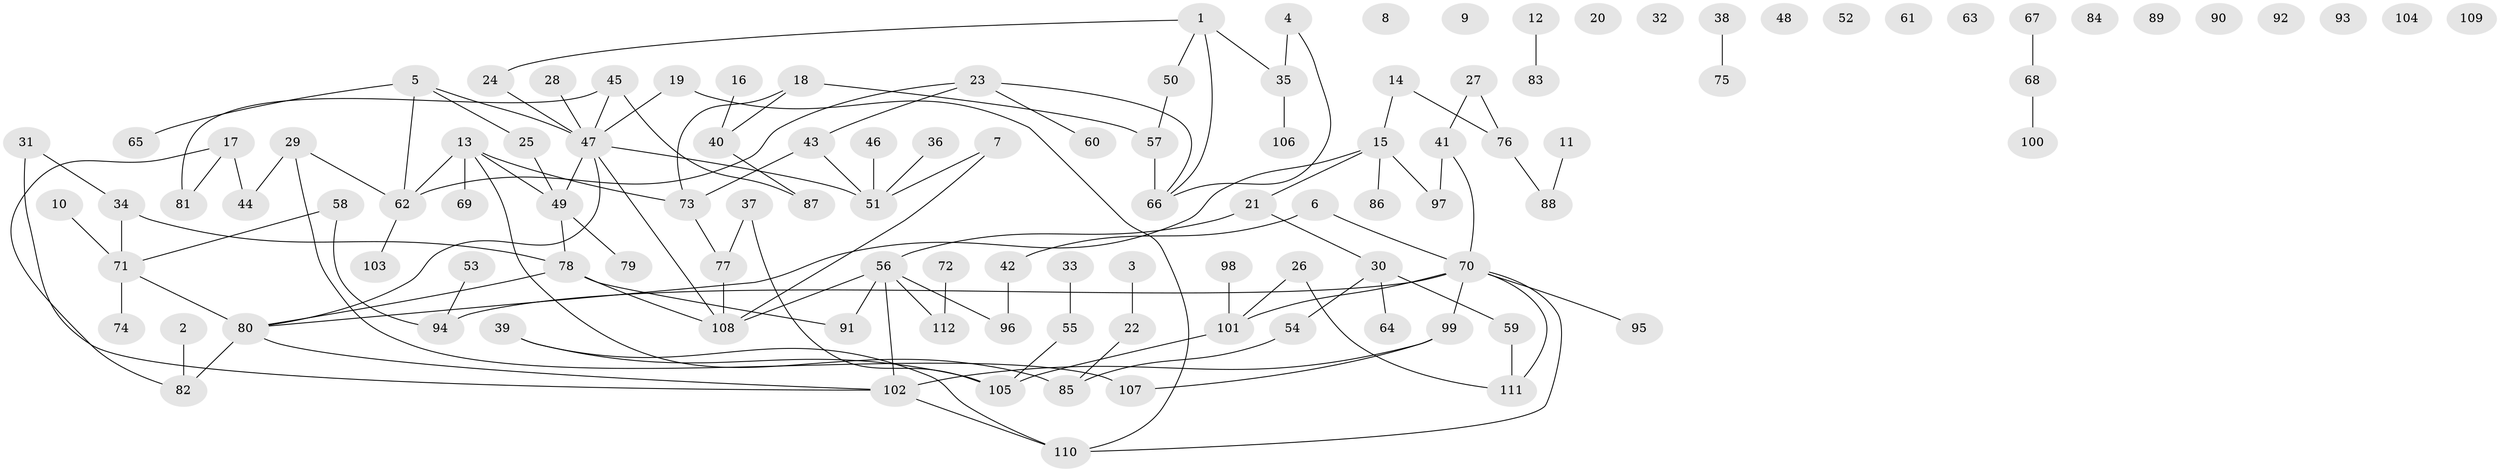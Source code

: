 // coarse degree distribution, {3: 0.3, 10: 0.025, 5: 0.05, 4: 0.125, 2: 0.15, 7: 0.025, 1: 0.225, 6: 0.075, 8: 0.025}
// Generated by graph-tools (version 1.1) at 2025/48/03/04/25 22:48:25]
// undirected, 112 vertices, 125 edges
graph export_dot {
  node [color=gray90,style=filled];
  1;
  2;
  3;
  4;
  5;
  6;
  7;
  8;
  9;
  10;
  11;
  12;
  13;
  14;
  15;
  16;
  17;
  18;
  19;
  20;
  21;
  22;
  23;
  24;
  25;
  26;
  27;
  28;
  29;
  30;
  31;
  32;
  33;
  34;
  35;
  36;
  37;
  38;
  39;
  40;
  41;
  42;
  43;
  44;
  45;
  46;
  47;
  48;
  49;
  50;
  51;
  52;
  53;
  54;
  55;
  56;
  57;
  58;
  59;
  60;
  61;
  62;
  63;
  64;
  65;
  66;
  67;
  68;
  69;
  70;
  71;
  72;
  73;
  74;
  75;
  76;
  77;
  78;
  79;
  80;
  81;
  82;
  83;
  84;
  85;
  86;
  87;
  88;
  89;
  90;
  91;
  92;
  93;
  94;
  95;
  96;
  97;
  98;
  99;
  100;
  101;
  102;
  103;
  104;
  105;
  106;
  107;
  108;
  109;
  110;
  111;
  112;
  1 -- 24;
  1 -- 35;
  1 -- 50;
  1 -- 66;
  2 -- 82;
  3 -- 22;
  4 -- 35;
  4 -- 66;
  5 -- 25;
  5 -- 47;
  5 -- 62;
  5 -- 65;
  6 -- 42;
  6 -- 70;
  7 -- 51;
  7 -- 108;
  10 -- 71;
  11 -- 88;
  12 -- 83;
  13 -- 49;
  13 -- 62;
  13 -- 69;
  13 -- 73;
  13 -- 85;
  14 -- 15;
  14 -- 76;
  15 -- 21;
  15 -- 80;
  15 -- 86;
  15 -- 97;
  16 -- 40;
  17 -- 44;
  17 -- 81;
  17 -- 82;
  18 -- 40;
  18 -- 57;
  18 -- 73;
  19 -- 47;
  19 -- 110;
  21 -- 30;
  21 -- 56;
  22 -- 85;
  23 -- 43;
  23 -- 60;
  23 -- 62;
  23 -- 66;
  24 -- 47;
  25 -- 49;
  26 -- 101;
  26 -- 111;
  27 -- 41;
  27 -- 76;
  28 -- 47;
  29 -- 44;
  29 -- 62;
  29 -- 107;
  30 -- 54;
  30 -- 59;
  30 -- 64;
  31 -- 34;
  31 -- 102;
  33 -- 55;
  34 -- 71;
  34 -- 78;
  35 -- 106;
  36 -- 51;
  37 -- 77;
  37 -- 105;
  38 -- 75;
  39 -- 105;
  39 -- 110;
  40 -- 87;
  41 -- 70;
  41 -- 97;
  42 -- 96;
  43 -- 51;
  43 -- 73;
  45 -- 47;
  45 -- 81;
  45 -- 87;
  46 -- 51;
  47 -- 49;
  47 -- 51;
  47 -- 80;
  47 -- 108;
  49 -- 78;
  49 -- 79;
  50 -- 57;
  53 -- 94;
  54 -- 85;
  55 -- 105;
  56 -- 91;
  56 -- 96;
  56 -- 102;
  56 -- 108;
  56 -- 112;
  57 -- 66;
  58 -- 71;
  58 -- 94;
  59 -- 111;
  62 -- 103;
  67 -- 68;
  68 -- 100;
  70 -- 94;
  70 -- 95;
  70 -- 99;
  70 -- 101;
  70 -- 110;
  70 -- 111;
  71 -- 74;
  71 -- 80;
  72 -- 112;
  73 -- 77;
  76 -- 88;
  77 -- 108;
  78 -- 80;
  78 -- 91;
  78 -- 108;
  80 -- 82;
  80 -- 102;
  98 -- 101;
  99 -- 102;
  99 -- 107;
  101 -- 105;
  102 -- 110;
}

